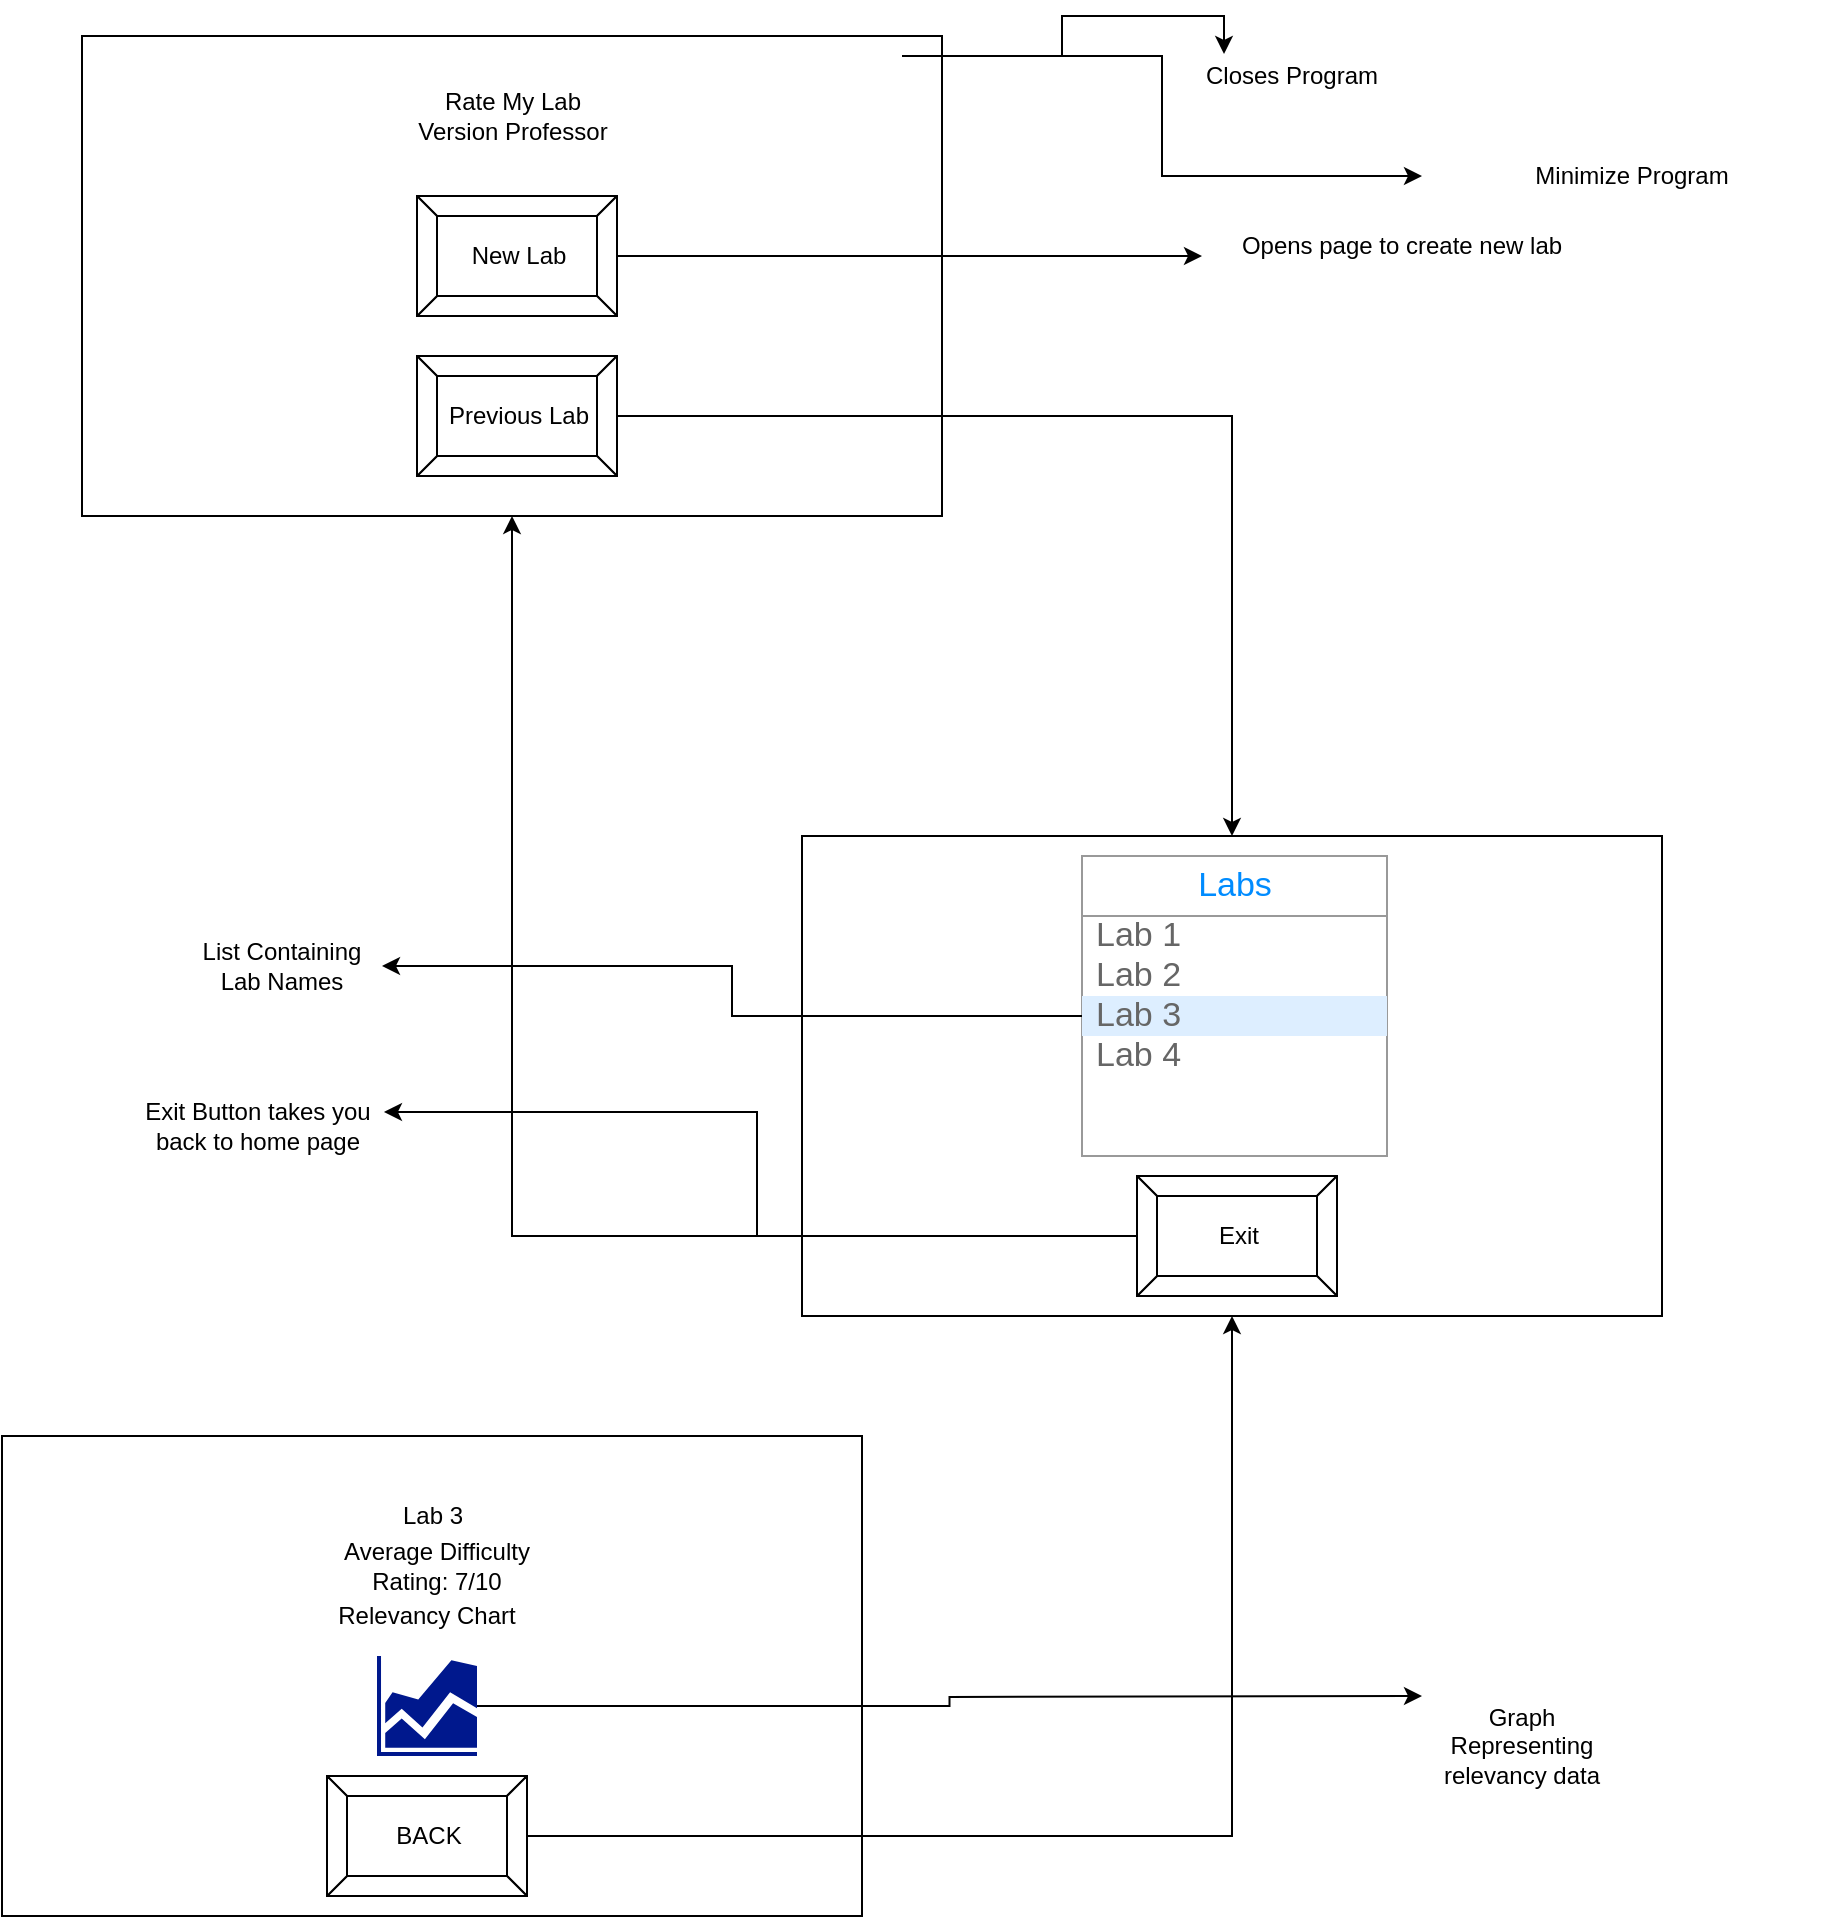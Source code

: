 <mxfile version="13.7.7" type="device"><diagram id="heYinvatlCf5EuvLtilG" name="Page-1"><mxGraphModel dx="946" dy="646" grid="1" gridSize="10" guides="1" tooltips="1" connect="1" arrows="1" fold="1" page="1" pageScale="1" pageWidth="850" pageHeight="1100" math="0" shadow="0"><root><mxCell id="0"/><mxCell id="1" parent="0"/><mxCell id="57Dy55IsMd4iXobDT0qx-1" value="" style="rounded=0;whiteSpace=wrap;html=1;" vertex="1" parent="1"><mxGeometry x="40" y="30" width="430" height="240" as="geometry"/></mxCell><mxCell id="57Dy55IsMd4iXobDT0qx-61" style="edgeStyle=orthogonalEdgeStyle;rounded=0;orthogonalLoop=1;jettySize=auto;html=1;entryX=0.191;entryY=-0.05;entryDx=0;entryDy=0;entryPerimeter=0;" edge="1" parent="1" source="57Dy55IsMd4iXobDT0qx-2" target="57Dy55IsMd4iXobDT0qx-59"><mxGeometry relative="1" as="geometry"/></mxCell><mxCell id="57Dy55IsMd4iXobDT0qx-2" value="" style="shape=image;html=1;verticalAlign=top;verticalLabelPosition=bottom;labelBackgroundColor=#ffffff;imageAspect=0;aspect=fixed;image=https://cdn4.iconfinder.com/data/icons/common-toolbar/36/Cancel-128.png" vertex="1" parent="1"><mxGeometry x="450" y="30" width="20" height="20" as="geometry"/></mxCell><mxCell id="57Dy55IsMd4iXobDT0qx-4" value="Rate My Lab Version Professor" style="text;html=1;strokeColor=none;fillColor=none;align=center;verticalAlign=middle;whiteSpace=wrap;rounded=0;" vertex="1" parent="1"><mxGeometry x="202.5" y="50" width="105" height="40" as="geometry"/></mxCell><mxCell id="57Dy55IsMd4iXobDT0qx-50" style="edgeStyle=orthogonalEdgeStyle;rounded=0;orthogonalLoop=1;jettySize=auto;html=1;" edge="1" parent="1" source="57Dy55IsMd4iXobDT0qx-18"><mxGeometry relative="1" as="geometry"><mxPoint x="600" y="140" as="targetPoint"/></mxGeometry></mxCell><mxCell id="57Dy55IsMd4iXobDT0qx-18" value="New Lab" style="labelPosition=center;verticalLabelPosition=middle;align=center;html=1;shape=mxgraph.basic.button;dx=10;" vertex="1" parent="1"><mxGeometry x="207.5" y="110" width="100" height="60" as="geometry"/></mxCell><mxCell id="57Dy55IsMd4iXobDT0qx-32" style="edgeStyle=orthogonalEdgeStyle;rounded=0;orthogonalLoop=1;jettySize=auto;html=1;" edge="1" parent="1" source="57Dy55IsMd4iXobDT0qx-19" target="57Dy55IsMd4iXobDT0qx-20"><mxGeometry relative="1" as="geometry"/></mxCell><mxCell id="57Dy55IsMd4iXobDT0qx-19" value="Previous Lab" style="labelPosition=center;verticalLabelPosition=middle;align=center;html=1;shape=mxgraph.basic.button;dx=10;" vertex="1" parent="1"><mxGeometry x="207.5" y="190" width="100" height="60" as="geometry"/></mxCell><mxCell id="57Dy55IsMd4iXobDT0qx-20" value="" style="rounded=0;whiteSpace=wrap;html=1;" vertex="1" parent="1"><mxGeometry x="400" y="430" width="430" height="240" as="geometry"/></mxCell><mxCell id="57Dy55IsMd4iXobDT0qx-21" value="" style="shape=image;html=1;verticalAlign=top;verticalLabelPosition=bottom;labelBackgroundColor=#ffffff;imageAspect=0;aspect=fixed;image=https://cdn4.iconfinder.com/data/icons/common-toolbar/36/Cancel-128.png" vertex="1" parent="1"><mxGeometry x="810" y="430" width="20" height="20" as="geometry"/></mxCell><mxCell id="57Dy55IsMd4iXobDT0qx-33" style="edgeStyle=orthogonalEdgeStyle;rounded=0;orthogonalLoop=1;jettySize=auto;html=1;" edge="1" parent="1" source="57Dy55IsMd4iXobDT0qx-25" target="57Dy55IsMd4iXobDT0qx-1"><mxGeometry relative="1" as="geometry"/></mxCell><mxCell id="57Dy55IsMd4iXobDT0qx-56" style="edgeStyle=orthogonalEdgeStyle;rounded=0;orthogonalLoop=1;jettySize=auto;html=1;entryX=1.029;entryY=0.4;entryDx=0;entryDy=0;entryPerimeter=0;" edge="1" parent="1" source="57Dy55IsMd4iXobDT0qx-25" target="57Dy55IsMd4iXobDT0qx-55"><mxGeometry relative="1" as="geometry"/></mxCell><mxCell id="57Dy55IsMd4iXobDT0qx-25" value="Exit" style="labelPosition=center;verticalLabelPosition=middle;align=center;html=1;shape=mxgraph.basic.button;dx=10;" vertex="1" parent="1"><mxGeometry x="567.5" y="600" width="100" height="60" as="geometry"/></mxCell><mxCell id="57Dy55IsMd4iXobDT0qx-62" style="edgeStyle=orthogonalEdgeStyle;rounded=0;orthogonalLoop=1;jettySize=auto;html=1;entryX=0;entryY=0.5;entryDx=0;entryDy=0;" edge="1" parent="1" source="57Dy55IsMd4iXobDT0qx-27" target="57Dy55IsMd4iXobDT0qx-60"><mxGeometry relative="1" as="geometry"/></mxCell><mxCell id="57Dy55IsMd4iXobDT0qx-27" value="" style="shape=image;html=1;verticalAlign=top;verticalLabelPosition=bottom;labelBackgroundColor=#ffffff;imageAspect=0;aspect=fixed;image=https://cdn1.iconfinder.com/data/icons/feather-2/24/minimize-2-128.png" vertex="1" parent="1"><mxGeometry x="430" y="30" width="20" height="20" as="geometry"/></mxCell><mxCell id="57Dy55IsMd4iXobDT0qx-34" value="" style="strokeWidth=1;shadow=0;dashed=0;align=center;html=1;shape=mxgraph.mockup.forms.rrect;rSize=0;strokeColor=#999999;fillColor=#ffffff;" vertex="1" parent="1"><mxGeometry x="540" y="440" width="152.5" height="150" as="geometry"/></mxCell><mxCell id="57Dy55IsMd4iXobDT0qx-35" value="Labs" style="strokeWidth=1;shadow=0;dashed=0;align=center;html=1;shape=mxgraph.mockup.forms.rrect;rSize=0;strokeColor=#999999;fontColor=#008cff;fontSize=17;fillColor=#ffffff;resizeWidth=1;" vertex="1" parent="57Dy55IsMd4iXobDT0qx-34"><mxGeometry width="152.5" height="30" relative="1" as="geometry"/></mxCell><mxCell id="57Dy55IsMd4iXobDT0qx-36" value="Lab 1" style="strokeWidth=1;shadow=0;dashed=0;align=center;html=1;shape=mxgraph.mockup.forms.anchor;fontSize=17;fontColor=#666666;align=left;spacingLeft=5;resizeWidth=1;" vertex="1" parent="57Dy55IsMd4iXobDT0qx-34"><mxGeometry width="152.5" height="20" relative="1" as="geometry"><mxPoint y="30" as="offset"/></mxGeometry></mxCell><mxCell id="57Dy55IsMd4iXobDT0qx-37" value="Lab 2" style="strokeWidth=1;shadow=0;dashed=0;align=center;html=1;shape=mxgraph.mockup.forms.anchor;fontSize=17;fontColor=#666666;align=left;spacingLeft=5;resizeWidth=1;" vertex="1" parent="57Dy55IsMd4iXobDT0qx-34"><mxGeometry width="152.5" height="20" relative="1" as="geometry"><mxPoint y="50" as="offset"/></mxGeometry></mxCell><mxCell id="57Dy55IsMd4iXobDT0qx-38" value="Lab 3" style="strokeWidth=1;shadow=0;dashed=0;align=center;html=1;shape=mxgraph.mockup.forms.rrect;rSize=0;fontSize=17;fontColor=#666666;align=left;spacingLeft=5;fillColor=#ddeeff;strokeColor=none;resizeWidth=1;" vertex="1" parent="57Dy55IsMd4iXobDT0qx-34"><mxGeometry width="152.5" height="20" relative="1" as="geometry"><mxPoint y="70" as="offset"/></mxGeometry></mxCell><mxCell id="57Dy55IsMd4iXobDT0qx-39" value="Lab 4" style="strokeWidth=1;shadow=0;dashed=0;align=center;html=1;shape=mxgraph.mockup.forms.anchor;fontSize=17;fontColor=#666666;align=left;spacingLeft=5;resizeWidth=1;" vertex="1" parent="57Dy55IsMd4iXobDT0qx-34"><mxGeometry width="152.5" height="20" relative="1" as="geometry"><mxPoint y="90" as="offset"/></mxGeometry></mxCell><mxCell id="57Dy55IsMd4iXobDT0qx-54" style="edgeStyle=orthogonalEdgeStyle;rounded=0;orthogonalLoop=1;jettySize=auto;html=1;" edge="1" parent="57Dy55IsMd4iXobDT0qx-34" source="57Dy55IsMd4iXobDT0qx-38" target="57Dy55IsMd4iXobDT0qx-53"><mxGeometry relative="1" as="geometry"/></mxCell><mxCell id="57Dy55IsMd4iXobDT0qx-40" value="" style="rounded=0;whiteSpace=wrap;html=1;" vertex="1" parent="1"><mxGeometry y="730" width="430" height="240" as="geometry"/></mxCell><mxCell id="57Dy55IsMd4iXobDT0qx-41" value="" style="shape=image;html=1;verticalAlign=top;verticalLabelPosition=bottom;labelBackgroundColor=#ffffff;imageAspect=0;aspect=fixed;image=https://cdn4.iconfinder.com/data/icons/common-toolbar/36/Cancel-128.png" vertex="1" parent="1"><mxGeometry x="410" y="730" width="20" height="20" as="geometry"/></mxCell><mxCell id="57Dy55IsMd4iXobDT0qx-42" value="Lab 3" style="text;html=1;strokeColor=none;fillColor=none;align=center;verticalAlign=middle;whiteSpace=wrap;rounded=0;" vertex="1" parent="1"><mxGeometry x="162.5" y="750" width="105" height="40" as="geometry"/></mxCell><mxCell id="57Dy55IsMd4iXobDT0qx-49" style="edgeStyle=orthogonalEdgeStyle;rounded=0;orthogonalLoop=1;jettySize=auto;html=1;" edge="1" parent="1" source="57Dy55IsMd4iXobDT0qx-44" target="57Dy55IsMd4iXobDT0qx-20"><mxGeometry relative="1" as="geometry"/></mxCell><mxCell id="57Dy55IsMd4iXobDT0qx-44" value="BACK" style="labelPosition=center;verticalLabelPosition=middle;align=center;html=1;shape=mxgraph.basic.button;dx=10;" vertex="1" parent="1"><mxGeometry x="162.5" y="900" width="100" height="60" as="geometry"/></mxCell><mxCell id="57Dy55IsMd4iXobDT0qx-45" value="" style="shape=image;html=1;verticalAlign=top;verticalLabelPosition=bottom;labelBackgroundColor=#ffffff;imageAspect=0;aspect=fixed;image=https://cdn1.iconfinder.com/data/icons/feather-2/24/minimize-2-128.png" vertex="1" parent="1"><mxGeometry x="390" y="730" width="20" height="20" as="geometry"/></mxCell><mxCell id="57Dy55IsMd4iXobDT0qx-46" value="Average Difficulty Rating: 7/10" style="text;html=1;strokeColor=none;fillColor=none;align=center;verticalAlign=middle;whiteSpace=wrap;rounded=0;" vertex="1" parent="1"><mxGeometry x="165" y="770" width="105" height="50" as="geometry"/></mxCell><mxCell id="57Dy55IsMd4iXobDT0qx-57" style="edgeStyle=orthogonalEdgeStyle;rounded=0;orthogonalLoop=1;jettySize=auto;html=1;" edge="1" parent="1" source="57Dy55IsMd4iXobDT0qx-47"><mxGeometry relative="1" as="geometry"><mxPoint x="710" y="860" as="targetPoint"/></mxGeometry></mxCell><mxCell id="57Dy55IsMd4iXobDT0qx-47" value="" style="aspect=fixed;pointerEvents=1;shadow=0;dashed=0;html=1;strokeColor=none;labelPosition=center;verticalLabelPosition=bottom;verticalAlign=top;align=center;fillColor=#00188D;shape=mxgraph.mscae.general.graph" vertex="1" parent="1"><mxGeometry x="187.5" y="840" width="50" height="50" as="geometry"/></mxCell><mxCell id="57Dy55IsMd4iXobDT0qx-48" value="Relevancy Chart" style="text;html=1;strokeColor=none;fillColor=none;align=center;verticalAlign=middle;whiteSpace=wrap;rounded=0;" vertex="1" parent="1"><mxGeometry x="165" y="810" width="95" height="20" as="geometry"/></mxCell><mxCell id="57Dy55IsMd4iXobDT0qx-51" value="Opens page to create new lab" style="text;html=1;strokeColor=none;fillColor=none;align=center;verticalAlign=middle;whiteSpace=wrap;rounded=0;" vertex="1" parent="1"><mxGeometry x="600" y="130" width="200" height="10" as="geometry"/></mxCell><mxCell id="57Dy55IsMd4iXobDT0qx-53" value="List Containing Lab Names" style="text;html=1;strokeColor=none;fillColor=none;align=center;verticalAlign=middle;whiteSpace=wrap;rounded=0;" vertex="1" parent="1"><mxGeometry x="90" y="470" width="100" height="50" as="geometry"/></mxCell><mxCell id="57Dy55IsMd4iXobDT0qx-55" value="Exit Button takes you back to home page" style="text;html=1;strokeColor=none;fillColor=none;align=center;verticalAlign=middle;whiteSpace=wrap;rounded=0;" vertex="1" parent="1"><mxGeometry x="67.5" y="540" width="120" height="70" as="geometry"/></mxCell><mxCell id="57Dy55IsMd4iXobDT0qx-58" value="Graph Representing relevancy data" style="text;html=1;strokeColor=none;fillColor=none;align=center;verticalAlign=middle;whiteSpace=wrap;rounded=0;" vertex="1" parent="1"><mxGeometry x="710" y="850" width="100" height="70" as="geometry"/></mxCell><mxCell id="57Dy55IsMd4iXobDT0qx-59" value="Closes Program" style="text;html=1;strokeColor=none;fillColor=none;align=center;verticalAlign=middle;whiteSpace=wrap;rounded=0;" vertex="1" parent="1"><mxGeometry x="590" y="40" width="110" height="20" as="geometry"/></mxCell><mxCell id="57Dy55IsMd4iXobDT0qx-60" value="Minimize Program" style="text;html=1;strokeColor=none;fillColor=none;align=center;verticalAlign=middle;whiteSpace=wrap;rounded=0;" vertex="1" parent="1"><mxGeometry x="710" y="90" width="210" height="20" as="geometry"/></mxCell></root></mxGraphModel></diagram></mxfile>